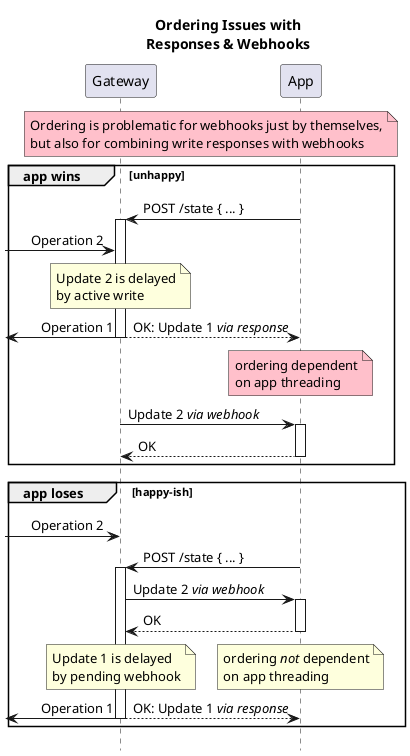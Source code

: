 @startuml
'https://plantuml.com/sequence-diagram
!pragma teoz true
hide footbox

title
Ordering Issues with
Responses & Webhooks
end title

note across #pink
Ordering is problematic for webhooks just by themselves,
but also for combining write responses with webhooks
end note

participant Gateway as gw
participant "App" as app

group app wins [unhappy]
app -> gw ++: POST /state { ... }
-> gw: Operation 2
note over gw: Update 2 is delayed\nby active write
return OK: Update 1 //via response//
& <- gw: Operation 1
note over app #pink
ordering dependent
on app threading
end note
gw -> app ++: Update 2 //via webhook//
return OK
end group

group app loses [happy-ish]
-> gw: Operation 2
app -> gw ++: POST /state { ... }
gw -> app ++: Update 2 //via webhook//
return OK
note over gw: Update 1 is delayed\nby pending webhook
& note over app: ordering //not// dependent\non app threading
return OK: Update 1 //via response//
& <- gw: Operation 1
end group

@enduml